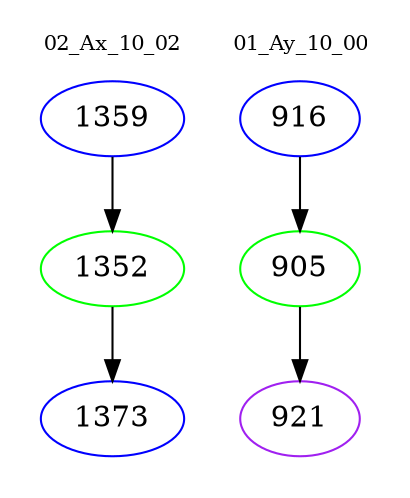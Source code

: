 digraph{
subgraph cluster_0 {
color = white
label = "02_Ax_10_02";
fontsize=10;
T0_1359 [label="1359", color="blue"]
T0_1359 -> T0_1352 [color="black"]
T0_1352 [label="1352", color="green"]
T0_1352 -> T0_1373 [color="black"]
T0_1373 [label="1373", color="blue"]
}
subgraph cluster_1 {
color = white
label = "01_Ay_10_00";
fontsize=10;
T1_916 [label="916", color="blue"]
T1_916 -> T1_905 [color="black"]
T1_905 [label="905", color="green"]
T1_905 -> T1_921 [color="black"]
T1_921 [label="921", color="purple"]
}
}
